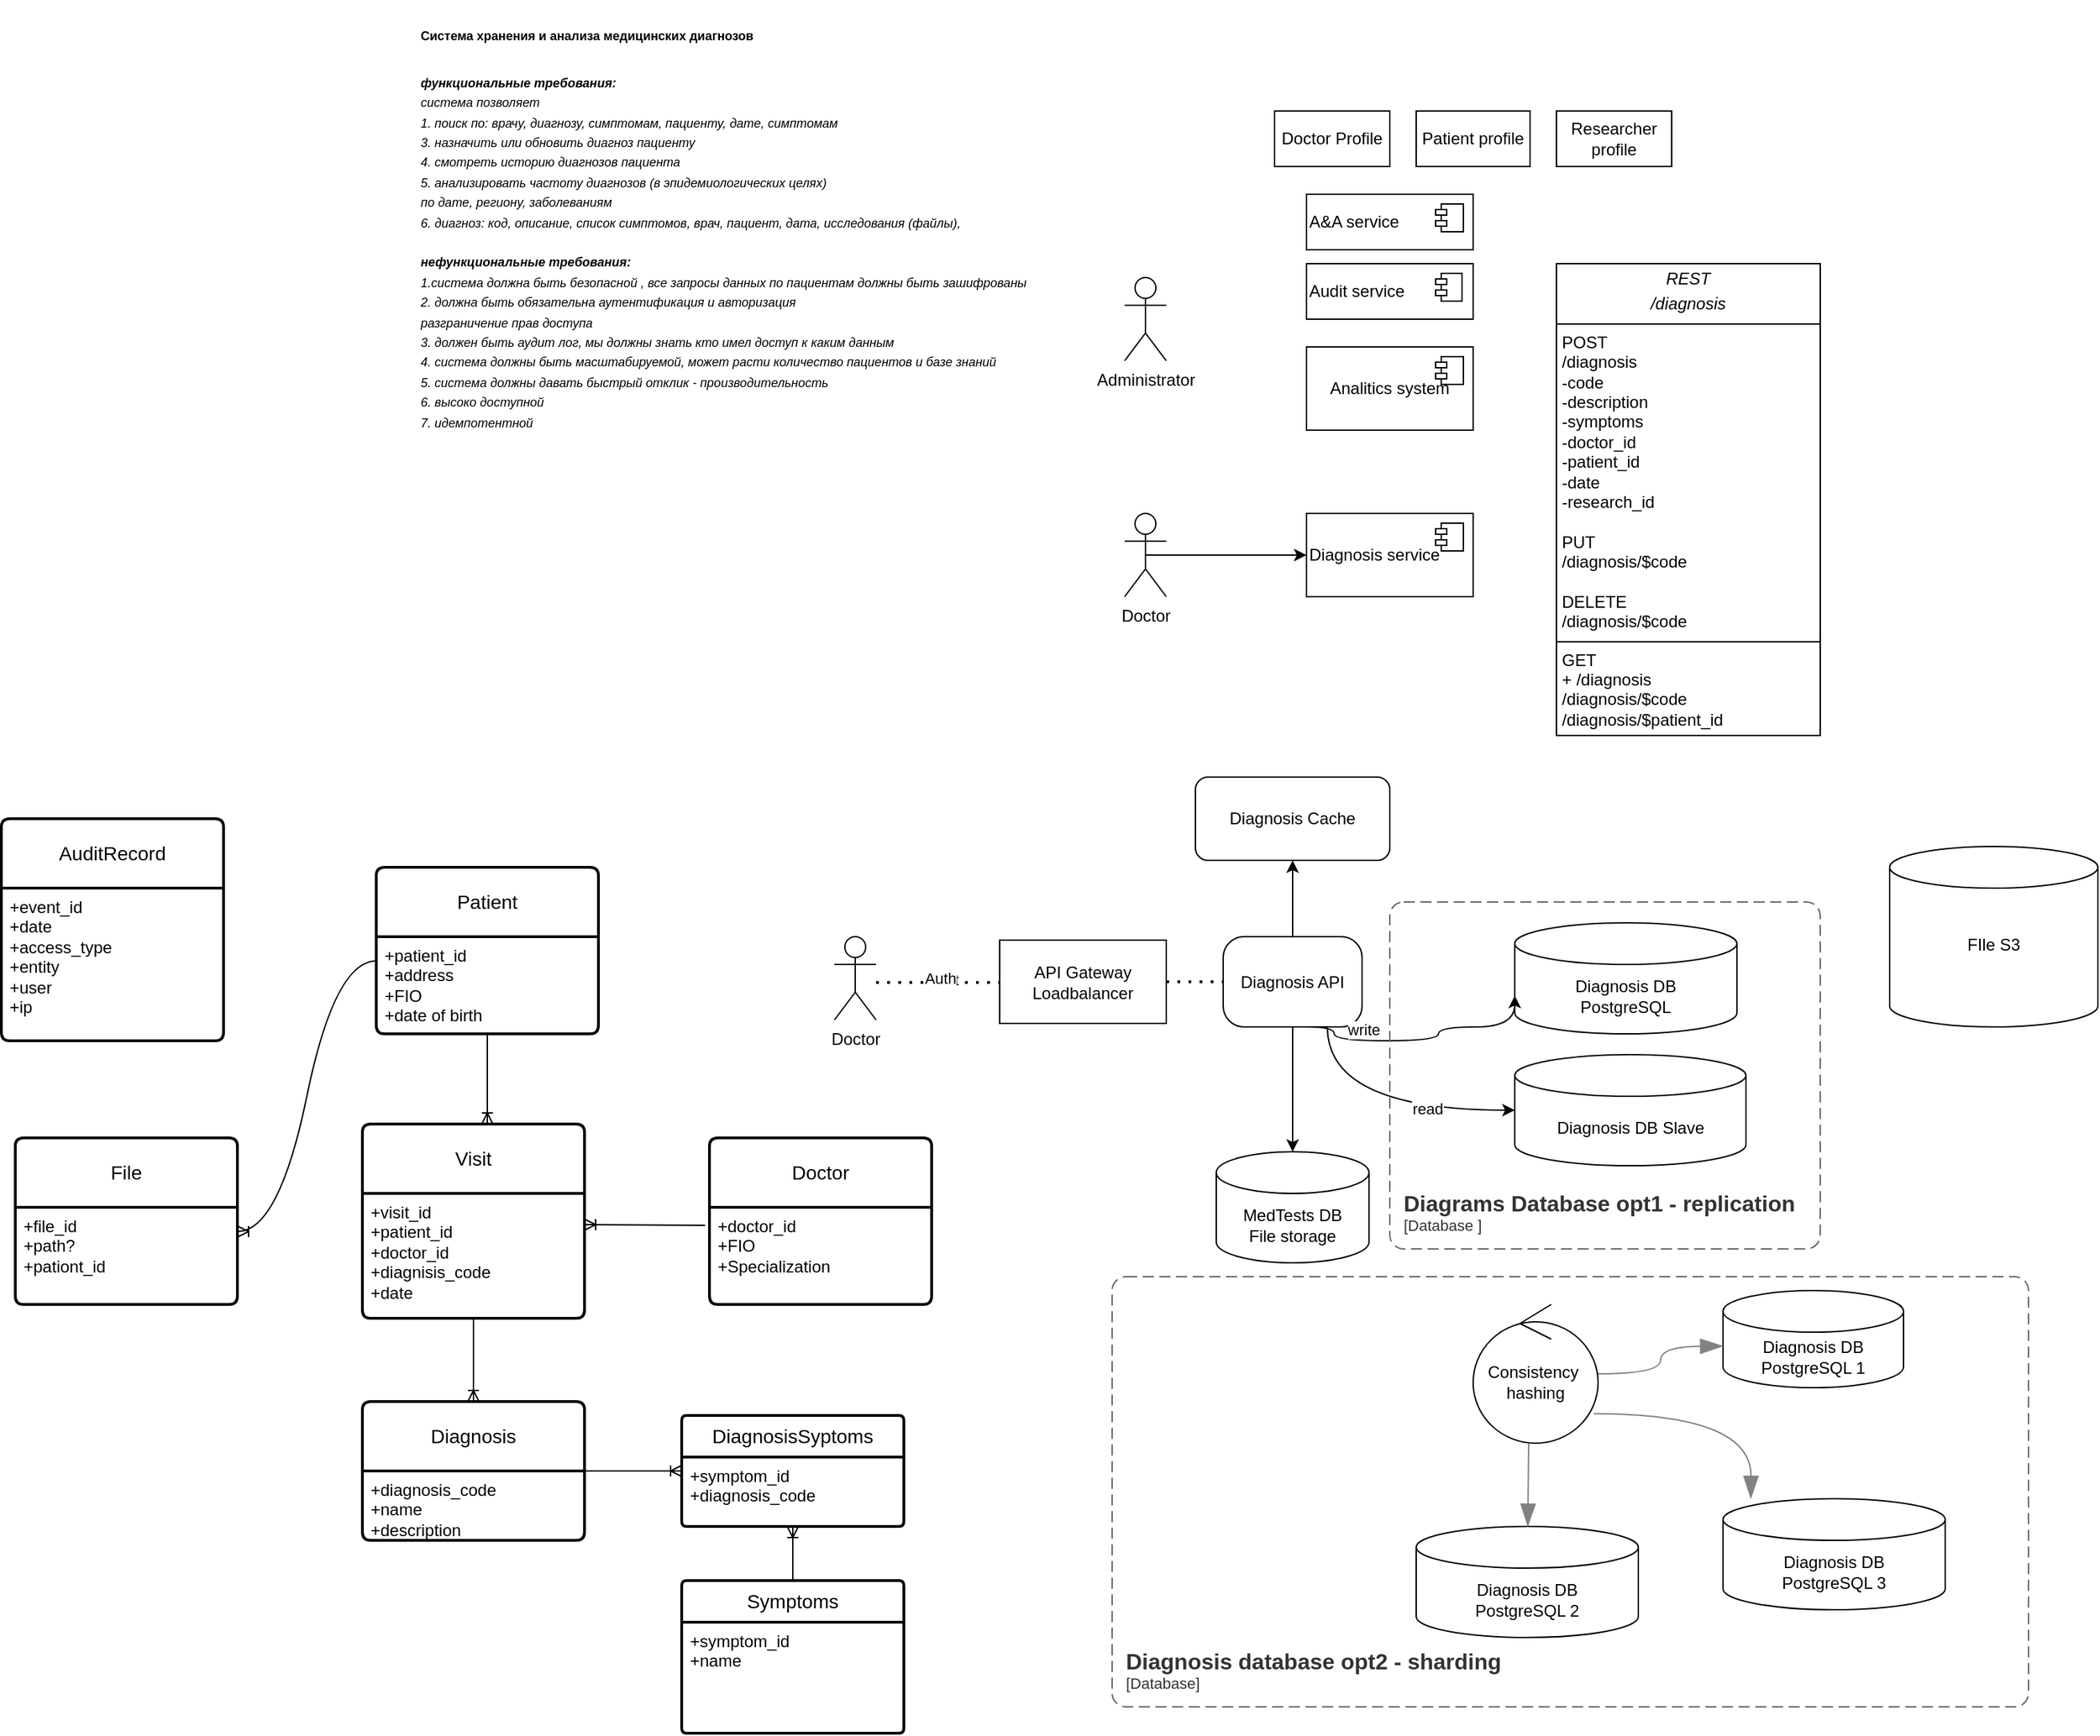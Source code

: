 <mxfile version="27.0.6">
  <diagram name="Страница — 1" id="KAR004LaqVspFvvK4Tb5">
    <mxGraphModel dx="3147" dy="2459" grid="1" gridSize="10" guides="1" tooltips="1" connect="1" arrows="1" fold="1" page="1" pageScale="1" pageWidth="827" pageHeight="1169" math="0" shadow="0">
      <root>
        <mxCell id="0" />
        <mxCell id="1" parent="0" />
        <mxCell id="GHYVMH2Ct-bDU34uyofi-1" value="&lt;h1 style=&quot;margin-top: 0px;&quot;&gt;&lt;span style=&quot;background-color: transparent; color: light-dark(rgb(0, 0, 0), rgb(255, 255, 255));&quot;&gt;&lt;font style=&quot;font-size: 9px;&quot;&gt;Система хранения и анализа медицинских диагнозов&amp;nbsp;&lt;/font&gt;&lt;/span&gt;&lt;/h1&gt;&lt;div&gt;&lt;i&gt;&lt;font style=&quot;font-size: 9px;&quot;&gt;&lt;b&gt;функциональные требования:&lt;/b&gt;&lt;br&gt;система позволяет&lt;/font&gt;&lt;/i&gt;&lt;/div&gt;&lt;div&gt;&lt;font style=&quot;font-size: 9px;&quot;&gt;&lt;i style=&quot;background-color: transparent; color: light-dark(rgb(0, 0, 0), rgb(255, 255, 255));&quot;&gt;1. поиск по: врачу, диагнозу, &lt;/i&gt;&lt;i style=&quot;background-color: transparent; color: light-dark(rgb(0, 0, 0), rgb(255, 255, 255));&quot;&gt;симптомам, пациенту, дате, симптомам&lt;/i&gt;&lt;/font&gt;&lt;/div&gt;&lt;div&gt;&lt;i&gt;&lt;font style=&quot;font-size: 9px;&quot;&gt;3. назначить или обновить диагноз пациенту&lt;/font&gt;&lt;/i&gt;&lt;/div&gt;&lt;div&gt;&lt;i&gt;&lt;font style=&quot;font-size: 9px;&quot;&gt;4. смотреть историю диагнозов пациента&lt;/font&gt;&lt;/i&gt;&lt;/div&gt;&lt;div&gt;&lt;i&gt;&lt;font style=&quot;font-size: 9px;&quot;&gt;5. анализировать частоту диагнозов (в эпидемиологических целях)&lt;/font&gt;&lt;/i&gt;&lt;/div&gt;&lt;div&gt;&lt;i&gt;&lt;font style=&quot;font-size: 9px;&quot;&gt;по дате, региону, заболеваниям&lt;/font&gt;&lt;/i&gt;&lt;/div&gt;&lt;div&gt;&lt;i&gt;&lt;font style=&quot;font-size: 9px;&quot;&gt;6. диагноз: код, описание, список симптомов, врач, пациент, дата, исследования (файлы),&amp;nbsp;&lt;/font&gt;&lt;/i&gt;&lt;/div&gt;&lt;div&gt;&lt;b&gt;&lt;font style=&quot;font-size: 9px;&quot;&gt;&lt;br&gt;&lt;/font&gt;&lt;/b&gt;&lt;/div&gt;&lt;div&gt;&lt;b&gt;&lt;i&gt;&lt;font style=&quot;font-size: 9px;&quot;&gt;нефункциональные требования:&lt;/font&gt;&lt;/i&gt;&lt;/b&gt;&lt;/div&gt;&lt;div&gt;&lt;i style=&quot;&quot;&gt;&lt;font style=&quot;font-size: 9px;&quot;&gt;1.система должна быть безопасной , все запросы данных по пациентам должны быть зашифрованы&lt;/font&gt;&lt;/i&gt;&lt;/div&gt;&lt;div&gt;&lt;i style=&quot;&quot;&gt;&lt;font style=&quot;font-size: 9px;&quot;&gt;2. должна быть обязательна аутентификация и авторизация&amp;nbsp;&lt;/font&gt;&lt;/i&gt;&lt;/div&gt;&lt;div&gt;&lt;i style=&quot;&quot;&gt;&lt;font style=&quot;font-size: 9px;&quot;&gt;разграничение прав доступа&lt;/font&gt;&lt;/i&gt;&lt;/div&gt;&lt;div&gt;&lt;i style=&quot;&quot;&gt;&lt;font style=&quot;font-size: 9px;&quot;&gt;3. должен быть аудит лог, мы должны знать кто имел доступ к каким данным&lt;/font&gt;&lt;/i&gt;&lt;/div&gt;&lt;div&gt;&lt;i style=&quot;&quot;&gt;&lt;font style=&quot;font-size: 9px;&quot;&gt;4. система должны быть масштабируемой, может расти количество пациентов и базе знаний&lt;br&gt;5. система должны давать быстрый отклик - производительность&lt;/font&gt;&lt;/i&gt;&lt;/div&gt;&lt;div&gt;&lt;i style=&quot;&quot;&gt;&lt;font style=&quot;font-size: 9px;&quot;&gt;6. высоко доступной&amp;nbsp;&lt;/font&gt;&lt;/i&gt;&lt;/div&gt;&lt;div&gt;&lt;i style=&quot;&quot;&gt;&lt;font style=&quot;font-size: 9px;&quot;&gt;7. идемпотентной&lt;/font&gt;&lt;/i&gt;&lt;/div&gt;" style="text;html=1;whiteSpace=wrap;overflow=hidden;rounded=0;" parent="1" vertex="1">
          <mxGeometry x="-140" y="-80" width="440" height="330" as="geometry" />
        </mxCell>
        <mxCell id="4r4rep3VLFMQj8Rh3yJS-28" style="edgeStyle=orthogonalEdgeStyle;rounded=0;orthogonalLoop=1;jettySize=auto;html=1;exitX=0.5;exitY=0.5;exitDx=0;exitDy=0;exitPerimeter=0;entryX=0;entryY=0.5;entryDx=0;entryDy=0;" edge="1" parent="1" source="4r4rep3VLFMQj8Rh3yJS-1" target="4r4rep3VLFMQj8Rh3yJS-13">
          <mxGeometry relative="1" as="geometry" />
        </mxCell>
        <mxCell id="4r4rep3VLFMQj8Rh3yJS-1" value="Doctor" style="shape=umlActor;verticalLabelPosition=bottom;verticalAlign=top;html=1;outlineConnect=0;" vertex="1" parent="1">
          <mxGeometry x="369" y="290" width="30" height="60" as="geometry" />
        </mxCell>
        <mxCell id="4r4rep3VLFMQj8Rh3yJS-6" value="Administrator" style="shape=umlActor;verticalLabelPosition=bottom;verticalAlign=top;html=1;outlineConnect=0;" vertex="1" parent="1">
          <mxGeometry x="369" y="120" width="30" height="60" as="geometry" />
        </mxCell>
        <mxCell id="4r4rep3VLFMQj8Rh3yJS-7" value="A&amp;amp;A service" style="html=1;dropTarget=0;whiteSpace=wrap;align=left;" vertex="1" parent="1">
          <mxGeometry x="500" y="60" width="120" height="40" as="geometry" />
        </mxCell>
        <mxCell id="4r4rep3VLFMQj8Rh3yJS-8" value="" style="shape=module;jettyWidth=8;jettyHeight=4;" vertex="1" parent="4r4rep3VLFMQj8Rh3yJS-7">
          <mxGeometry x="1" width="20" height="20" relative="1" as="geometry">
            <mxPoint x="-27" y="7" as="offset" />
          </mxGeometry>
        </mxCell>
        <mxCell id="4r4rep3VLFMQj8Rh3yJS-11" value="Audit service" style="html=1;dropTarget=0;whiteSpace=wrap;align=left;" vertex="1" parent="1">
          <mxGeometry x="500" y="110" width="120" height="40" as="geometry" />
        </mxCell>
        <mxCell id="4r4rep3VLFMQj8Rh3yJS-12" value="" style="shape=module;jettyWidth=8;jettyHeight=4;" vertex="1" parent="4r4rep3VLFMQj8Rh3yJS-11">
          <mxGeometry x="1" width="19" height="20" relative="1" as="geometry">
            <mxPoint x="-27" y="7" as="offset" />
          </mxGeometry>
        </mxCell>
        <mxCell id="4r4rep3VLFMQj8Rh3yJS-13" value="Diagnosis service" style="html=1;dropTarget=0;whiteSpace=wrap;align=left;" vertex="1" parent="1">
          <mxGeometry x="500" y="290" width="120" height="60" as="geometry" />
        </mxCell>
        <mxCell id="4r4rep3VLFMQj8Rh3yJS-14" value="" style="shape=module;jettyWidth=8;jettyHeight=4;" vertex="1" parent="4r4rep3VLFMQj8Rh3yJS-13">
          <mxGeometry x="1" width="20" height="20" relative="1" as="geometry">
            <mxPoint x="-27" y="7" as="offset" />
          </mxGeometry>
        </mxCell>
        <mxCell id="4r4rep3VLFMQj8Rh3yJS-15" value="&lt;div&gt;Analitics system&lt;/div&gt;" style="html=1;dropTarget=0;whiteSpace=wrap;" vertex="1" parent="1">
          <mxGeometry x="500" y="170" width="120" height="60" as="geometry" />
        </mxCell>
        <mxCell id="4r4rep3VLFMQj8Rh3yJS-16" value="" style="shape=module;jettyWidth=8;jettyHeight=4;" vertex="1" parent="4r4rep3VLFMQj8Rh3yJS-15">
          <mxGeometry x="1" width="20" height="20" relative="1" as="geometry">
            <mxPoint x="-27" y="7" as="offset" />
          </mxGeometry>
        </mxCell>
        <mxCell id="4r4rep3VLFMQj8Rh3yJS-17" value="Doctor Profile" style="html=1;whiteSpace=wrap;" vertex="1" parent="1">
          <mxGeometry x="477" width="83" height="40" as="geometry" />
        </mxCell>
        <mxCell id="4r4rep3VLFMQj8Rh3yJS-18" value="Patient profile" style="html=1;whiteSpace=wrap;" vertex="1" parent="1">
          <mxGeometry x="579" width="82" height="40" as="geometry" />
        </mxCell>
        <mxCell id="4r4rep3VLFMQj8Rh3yJS-19" value="Researcher profile" style="rounded=0;whiteSpace=wrap;html=1;" vertex="1" parent="1">
          <mxGeometry x="680" width="83" height="40" as="geometry" />
        </mxCell>
        <mxCell id="4r4rep3VLFMQj8Rh3yJS-26" value="&lt;p style=&quot;margin:0px;margin-top:4px;text-align:center;&quot;&gt;&lt;i&gt;REST&lt;/i&gt;&lt;/p&gt;&lt;p style=&quot;margin:0px;margin-top:4px;text-align:center;&quot;&gt;&lt;i&gt;/diagnosis&lt;/i&gt;&lt;/p&gt;&lt;hr size=&quot;1&quot; style=&quot;border-style:solid;&quot;&gt;&lt;p style=&quot;margin:0px;margin-left:4px;&quot;&gt;POST&lt;br&gt;/diagnosis&lt;/p&gt;&lt;p style=&quot;margin:0px;margin-left:4px;&quot;&gt;-code&lt;/p&gt;&lt;p style=&quot;margin:0px;margin-left:4px;&quot;&gt;-description&lt;/p&gt;&lt;p style=&quot;margin:0px;margin-left:4px;&quot;&gt;-symptoms&lt;/p&gt;&lt;p style=&quot;margin:0px;margin-left:4px;&quot;&gt;-doctor_id&lt;/p&gt;&lt;p style=&quot;margin:0px;margin-left:4px;&quot;&gt;-patient_id&lt;/p&gt;&lt;p style=&quot;margin:0px;margin-left:4px;&quot;&gt;-date&lt;/p&gt;&lt;p style=&quot;margin:0px;margin-left:4px;&quot;&gt;-research_id&lt;/p&gt;&lt;p style=&quot;margin:0px;margin-left:4px;&quot;&gt;&lt;br&gt;&lt;/p&gt;&lt;p style=&quot;margin:0px;margin-left:4px;&quot;&gt;PUT&lt;/p&gt;&lt;p style=&quot;margin:0px;margin-left:4px;&quot;&gt;/diagnosis/$code&lt;/p&gt;&lt;p style=&quot;margin:0px;margin-left:4px;&quot;&gt;&lt;br&gt;&lt;/p&gt;&lt;p style=&quot;margin:0px;margin-left:4px;&quot;&gt;DELETE&lt;/p&gt;&lt;p style=&quot;margin:0px;margin-left:4px;&quot;&gt;/diagnosis/$code&lt;/p&gt;&lt;hr size=&quot;1&quot; style=&quot;border-style:solid;&quot;&gt;&lt;p style=&quot;margin:0px;margin-left:4px;&quot;&gt;GET&lt;/p&gt;&lt;p style=&quot;margin:0px;margin-left:4px;&quot;&gt;+ /diagnosis&lt;/p&gt;&lt;p style=&quot;margin:0px;margin-left:4px;&quot;&gt;/diagnosis/$code&lt;/p&gt;&lt;p style=&quot;margin:0px;margin-left:4px;&quot;&gt;/diagnosis/$patient_id&lt;/p&gt;" style="verticalAlign=top;align=left;overflow=fill;html=1;whiteSpace=wrap;" vertex="1" parent="1">
          <mxGeometry x="680" y="110" width="190" height="340" as="geometry" />
        </mxCell>
        <mxCell id="4r4rep3VLFMQj8Rh3yJS-42" style="rounded=0;orthogonalLoop=1;jettySize=auto;html=1;exitX=0.5;exitY=0.5;exitDx=0;exitDy=0;exitPerimeter=0;strokeColor=none;" edge="1" parent="1" source="4r4rep3VLFMQj8Rh3yJS-38">
          <mxGeometry relative="1" as="geometry">
            <mxPoint x="120" y="628.646" as="targetPoint" />
          </mxGeometry>
        </mxCell>
        <mxCell id="4r4rep3VLFMQj8Rh3yJS-38" value="Doctor" style="shape=umlActor;verticalLabelPosition=bottom;verticalAlign=top;html=1;outlineConnect=0;" vertex="1" parent="1">
          <mxGeometry x="160" y="595" width="30" height="60" as="geometry" />
        </mxCell>
        <mxCell id="4r4rep3VLFMQj8Rh3yJS-45" value="" style="endArrow=none;dashed=1;html=1;dashPattern=1 3;strokeWidth=2;rounded=0;" edge="1" parent="1">
          <mxGeometry width="50" height="50" relative="1" as="geometry">
            <mxPoint x="280" y="628" as="sourcePoint" />
            <mxPoint x="190" y="628" as="targetPoint" />
          </mxGeometry>
        </mxCell>
        <mxCell id="4r4rep3VLFMQj8Rh3yJS-72" value="Text" style="edgeLabel;html=1;align=center;verticalAlign=middle;resizable=0;points=[];" vertex="1" connectable="0" parent="4r4rep3VLFMQj8Rh3yJS-45">
          <mxGeometry x="-0.083" y="-2" relative="1" as="geometry">
            <mxPoint as="offset" />
          </mxGeometry>
        </mxCell>
        <mxCell id="4r4rep3VLFMQj8Rh3yJS-74" value="Auth" style="edgeLabel;html=1;align=center;verticalAlign=middle;resizable=0;points=[];" vertex="1" connectable="0" parent="4r4rep3VLFMQj8Rh3yJS-45">
          <mxGeometry x="-0.012" y="-3" relative="1" as="geometry">
            <mxPoint as="offset" />
          </mxGeometry>
        </mxCell>
        <mxCell id="4r4rep3VLFMQj8Rh3yJS-46" value="API Gateway&lt;div&gt;Loadbalancer&lt;/div&gt;" style="rounded=0;whiteSpace=wrap;html=1;" vertex="1" parent="1">
          <mxGeometry x="279" y="597.5" width="120" height="60" as="geometry" />
        </mxCell>
        <mxCell id="4r4rep3VLFMQj8Rh3yJS-56" style="edgeStyle=none;rounded=0;orthogonalLoop=1;jettySize=auto;html=1;exitX=0.5;exitY=0;exitDx=0;exitDy=0;entryX=0.5;entryY=1;entryDx=0;entryDy=0;" edge="1" parent="1" source="4r4rep3VLFMQj8Rh3yJS-49" target="4r4rep3VLFMQj8Rh3yJS-51">
          <mxGeometry relative="1" as="geometry" />
        </mxCell>
        <mxCell id="4r4rep3VLFMQj8Rh3yJS-70" style="rounded=0;orthogonalLoop=1;jettySize=auto;html=1;exitX=0.5;exitY=1;exitDx=0;exitDy=0;" edge="1" parent="1" source="4r4rep3VLFMQj8Rh3yJS-49" target="4r4rep3VLFMQj8Rh3yJS-69">
          <mxGeometry relative="1" as="geometry" />
        </mxCell>
        <mxCell id="4r4rep3VLFMQj8Rh3yJS-49" value="Diagnosis API" style="rounded=1;whiteSpace=wrap;html=1;arcSize=23;" vertex="1" parent="1">
          <mxGeometry x="440" y="595" width="100" height="65" as="geometry" />
        </mxCell>
        <mxCell id="4r4rep3VLFMQj8Rh3yJS-51" value="Diagnosis Cache" style="rounded=1;whiteSpace=wrap;html=1;" vertex="1" parent="1">
          <mxGeometry x="420" y="480" width="140" height="60" as="geometry" />
        </mxCell>
        <mxCell id="4r4rep3VLFMQj8Rh3yJS-52" value="" style="endArrow=none;dashed=1;html=1;dashPattern=1 3;strokeWidth=2;rounded=0;entryX=0;entryY=0.5;entryDx=0;entryDy=0;exitX=1;exitY=0.5;exitDx=0;exitDy=0;" edge="1" parent="1" source="4r4rep3VLFMQj8Rh3yJS-46" target="4r4rep3VLFMQj8Rh3yJS-49">
          <mxGeometry width="50" height="50" relative="1" as="geometry">
            <mxPoint x="470" y="370" as="sourcePoint" />
            <mxPoint x="520" y="320" as="targetPoint" />
          </mxGeometry>
        </mxCell>
        <mxCell id="4r4rep3VLFMQj8Rh3yJS-59" value="Diagnosis DB&lt;div&gt;PostgreSQL&lt;/div&gt;" style="shape=cylinder3;whiteSpace=wrap;html=1;boundedLbl=1;backgroundOutline=1;size=15;" vertex="1" parent="1">
          <mxGeometry x="650" y="585" width="160" height="80" as="geometry" />
        </mxCell>
        <mxCell id="4r4rep3VLFMQj8Rh3yJS-60" style="edgeStyle=orthogonalEdgeStyle;curved=1;rounded=0;orthogonalLoop=1;jettySize=auto;html=1;entryX=0;entryY=0;entryDx=0;entryDy=52.5;entryPerimeter=0;" edge="1" parent="1" target="4r4rep3VLFMQj8Rh3yJS-59">
          <mxGeometry relative="1" as="geometry">
            <mxPoint x="500" y="660" as="sourcePoint" />
            <Array as="points">
              <mxPoint x="520" y="670" />
              <mxPoint x="595" y="670" />
              <mxPoint x="595" y="660" />
              <mxPoint x="650" y="660" />
            </Array>
          </mxGeometry>
        </mxCell>
        <mxCell id="4r4rep3VLFMQj8Rh3yJS-63" value="write" style="edgeLabel;html=1;align=center;verticalAlign=middle;resizable=0;points=[];" vertex="1" connectable="0" parent="4r4rep3VLFMQj8Rh3yJS-60">
          <mxGeometry x="-0.474" y="8" relative="1" as="geometry">
            <mxPoint as="offset" />
          </mxGeometry>
        </mxCell>
        <mxCell id="4r4rep3VLFMQj8Rh3yJS-62" value="Diagnosis DB Slave" style="shape=cylinder3;whiteSpace=wrap;html=1;boundedLbl=1;backgroundOutline=1;size=15;" vertex="1" parent="1">
          <mxGeometry x="650" y="680" width="166.5" height="80" as="geometry" />
        </mxCell>
        <mxCell id="4r4rep3VLFMQj8Rh3yJS-64" style="edgeStyle=orthogonalEdgeStyle;curved=1;rounded=0;orthogonalLoop=1;jettySize=auto;html=1;exitX=0.75;exitY=1;exitDx=0;exitDy=0;entryX=0;entryY=0.5;entryDx=0;entryDy=0;entryPerimeter=0;" edge="1" parent="1" source="4r4rep3VLFMQj8Rh3yJS-49" target="4r4rep3VLFMQj8Rh3yJS-62">
          <mxGeometry relative="1" as="geometry" />
        </mxCell>
        <mxCell id="4r4rep3VLFMQj8Rh3yJS-65" value="read" style="edgeLabel;html=1;align=center;verticalAlign=middle;resizable=0;points=[];" vertex="1" connectable="0" parent="4r4rep3VLFMQj8Rh3yJS-64">
          <mxGeometry x="0.351" y="1" relative="1" as="geometry">
            <mxPoint as="offset" />
          </mxGeometry>
        </mxCell>
        <mxCell id="4r4rep3VLFMQj8Rh3yJS-69" value="MedTests DB&lt;div&gt;File storage&lt;/div&gt;" style="shape=cylinder3;whiteSpace=wrap;html=1;boundedLbl=1;backgroundOutline=1;size=15;" vertex="1" parent="1">
          <mxGeometry x="435" y="750" width="110" height="80" as="geometry" />
        </mxCell>
        <object placeholders="1" c4Name="Diagrams Database opt1 - replication" c4Type="SystemScopeBoundary" c4Application="Database " label="&lt;font style=&quot;font-size: 16px&quot;&gt;&lt;b&gt;&lt;div style=&quot;text-align: left&quot;&gt;%c4Name%&lt;/div&gt;&lt;/b&gt;&lt;/font&gt;&lt;div style=&quot;text-align: left&quot;&gt;[%c4Application%]&lt;/div&gt;" id="4r4rep3VLFMQj8Rh3yJS-75">
          <mxCell style="rounded=1;fontSize=11;whiteSpace=wrap;html=1;dashed=1;arcSize=20;fillColor=none;strokeColor=#666666;fontColor=#333333;labelBackgroundColor=none;align=left;verticalAlign=bottom;labelBorderColor=none;spacingTop=0;spacing=10;dashPattern=8 4;metaEdit=1;rotatable=0;perimeter=rectanglePerimeter;noLabel=0;labelPadding=0;allowArrows=0;connectable=0;expand=0;recursiveResize=0;editable=1;pointerEvents=0;absoluteArcSize=1;points=[[0.25,0,0],[0.5,0,0],[0.75,0,0],[1,0.25,0],[1,0.5,0],[1,0.75,0],[0.75,1,0],[0.5,1,0],[0.25,1,0],[0,0.75,0],[0,0.5,0],[0,0.25,0]];" vertex="1" parent="1">
            <mxGeometry x="560" y="570" width="310" height="250" as="geometry" />
          </mxCell>
        </object>
        <mxCell id="4r4rep3VLFMQj8Rh3yJS-77" value="Consistency&amp;nbsp;&lt;div&gt;hashing&lt;/div&gt;" style="ellipse;shape=umlControl;whiteSpace=wrap;html=1;" vertex="1" parent="1">
          <mxGeometry x="620" y="860" width="90" height="100" as="geometry" />
        </mxCell>
        <mxCell id="4r4rep3VLFMQj8Rh3yJS-78" value="Diagnosis DB&lt;div&gt;PostgreSQL 1&lt;/div&gt;" style="shape=cylinder3;whiteSpace=wrap;html=1;boundedLbl=1;backgroundOutline=1;size=15;" vertex="1" parent="1">
          <mxGeometry x="800" y="850" width="130" height="70" as="geometry" />
        </mxCell>
        <mxCell id="4r4rep3VLFMQj8Rh3yJS-79" value="Diagnosis DB&lt;div&gt;PostgreSQL 3&lt;/div&gt;" style="shape=cylinder3;whiteSpace=wrap;html=1;boundedLbl=1;backgroundOutline=1;size=15;" vertex="1" parent="1">
          <mxGeometry x="800" y="1000" width="160" height="80" as="geometry" />
        </mxCell>
        <mxCell id="4r4rep3VLFMQj8Rh3yJS-80" value="Diagnosis DB&lt;div&gt;PostgreSQL 2&lt;/div&gt;" style="shape=cylinder3;whiteSpace=wrap;html=1;boundedLbl=1;backgroundOutline=1;size=15;" vertex="1" parent="1">
          <mxGeometry x="579" y="1020" width="160" height="80" as="geometry" />
        </mxCell>
        <object placeholders="1" c4Name="Diagnosis database opt2 - sharding" c4Type="SystemScopeBoundary" c4Application="Database" label="&lt;font style=&quot;font-size: 16px&quot;&gt;&lt;b&gt;&lt;div style=&quot;text-align: left&quot;&gt;%c4Name%&lt;/div&gt;&lt;/b&gt;&lt;/font&gt;&lt;div style=&quot;text-align: left&quot;&gt;[%c4Application%]&lt;/div&gt;" id="4r4rep3VLFMQj8Rh3yJS-81">
          <mxCell style="rounded=1;fontSize=11;whiteSpace=wrap;html=1;dashed=1;arcSize=20;fillColor=none;strokeColor=#666666;fontColor=#333333;labelBackgroundColor=none;align=left;verticalAlign=bottom;labelBorderColor=none;spacingTop=0;spacing=10;dashPattern=8 4;metaEdit=1;rotatable=0;perimeter=rectanglePerimeter;noLabel=0;labelPadding=0;allowArrows=0;connectable=0;expand=0;recursiveResize=0;editable=1;pointerEvents=0;absoluteArcSize=1;points=[[0.25,0,0],[0.5,0,0],[0.75,0,0],[1,0.25,0],[1,0.5,0],[1,0.75,0],[0.75,1,0],[0.5,1,0],[0.25,1,0],[0,0.75,0],[0,0.5,0],[0,0.25,0]];" vertex="1" parent="1">
            <mxGeometry x="360" y="840" width="660" height="310" as="geometry" />
          </mxCell>
        </object>
        <object placeholders="1" c4Type="Relationship" id="4r4rep3VLFMQj8Rh3yJS-86">
          <mxCell style="endArrow=blockThin;html=1;fontSize=10;fontColor=#404040;strokeWidth=1;endFill=1;strokeColor=#828282;elbow=vertical;metaEdit=1;endSize=14;startSize=14;jumpStyle=arc;jumpSize=16;rounded=0;edgeStyle=orthogonalEdgeStyle;curved=1;exitX=1;exitY=0.5;exitDx=0;exitDy=0;exitPerimeter=0;" edge="1" parent="1" source="4r4rep3VLFMQj8Rh3yJS-77">
            <mxGeometry width="240" relative="1" as="geometry">
              <mxPoint x="560" y="890" as="sourcePoint" />
              <mxPoint x="800" y="890" as="targetPoint" />
            </mxGeometry>
          </mxCell>
        </object>
        <object placeholders="1" c4Type="Relationship" id="4r4rep3VLFMQj8Rh3yJS-89">
          <mxCell style="endArrow=blockThin;html=1;fontSize=10;fontColor=#404040;strokeWidth=1;endFill=1;strokeColor=#828282;elbow=vertical;metaEdit=1;endSize=14;startSize=14;jumpStyle=arc;jumpSize=16;rounded=0;edgeStyle=orthogonalEdgeStyle;curved=1;exitX=0.965;exitY=0.787;exitDx=0;exitDy=0;exitPerimeter=0;" edge="1" parent="1" source="4r4rep3VLFMQj8Rh3yJS-77">
            <mxGeometry width="240" relative="1" as="geometry">
              <mxPoint x="570" y="1020" as="sourcePoint" />
              <mxPoint x="820" y="1000" as="targetPoint" />
            </mxGeometry>
          </mxCell>
        </object>
        <object placeholders="1" c4Type="Relationship" id="4r4rep3VLFMQj8Rh3yJS-91">
          <mxCell style="endArrow=blockThin;html=1;fontSize=10;fontColor=#404040;strokeWidth=1;endFill=1;strokeColor=#828282;elbow=vertical;metaEdit=1;endSize=14;startSize=14;jumpStyle=arc;jumpSize=16;rounded=0;" edge="1" parent="1" target="4r4rep3VLFMQj8Rh3yJS-80">
            <mxGeometry width="240" relative="1" as="geometry">
              <mxPoint x="660" y="960" as="sourcePoint" />
              <mxPoint x="620" y="820" as="targetPoint" />
            </mxGeometry>
          </mxCell>
        </object>
        <mxCell id="4r4rep3VLFMQj8Rh3yJS-121" value="Patient" style="swimlane;childLayout=stackLayout;horizontal=1;startSize=50;horizontalStack=0;rounded=1;fontSize=14;fontStyle=0;strokeWidth=2;resizeParent=0;resizeLast=1;shadow=0;dashed=0;align=center;arcSize=4;whiteSpace=wrap;html=1;" vertex="1" parent="1">
          <mxGeometry x="-170" y="545" width="160" height="120" as="geometry" />
        </mxCell>
        <mxCell id="4r4rep3VLFMQj8Rh3yJS-122" value="+patient_id&lt;div&gt;+address&lt;br&gt;+FIO&lt;/div&gt;&lt;div&gt;+date of birth&lt;/div&gt;&lt;div&gt;&lt;br&gt;&lt;/div&gt;" style="align=left;strokeColor=none;fillColor=none;spacingLeft=4;spacingRight=4;fontSize=12;verticalAlign=top;resizable=0;rotatable=0;part=1;html=1;whiteSpace=wrap;" vertex="1" parent="4r4rep3VLFMQj8Rh3yJS-121">
          <mxGeometry y="50" width="160" height="70" as="geometry" />
        </mxCell>
        <mxCell id="4r4rep3VLFMQj8Rh3yJS-123" value="Visit" style="swimlane;childLayout=stackLayout;horizontal=1;startSize=50;horizontalStack=0;rounded=1;fontSize=14;fontStyle=0;strokeWidth=2;resizeParent=0;resizeLast=1;shadow=0;dashed=0;align=center;arcSize=4;whiteSpace=wrap;html=1;" vertex="1" parent="1">
          <mxGeometry x="-180" y="730" width="160" height="140" as="geometry" />
        </mxCell>
        <mxCell id="4r4rep3VLFMQj8Rh3yJS-130" value="" style="edgeStyle=orthogonalEdgeStyle;fontSize=12;html=1;endArrow=ERoneToMany;rounded=0;exitX=0.5;exitY=1;exitDx=0;exitDy=0;" edge="1" parent="4r4rep3VLFMQj8Rh3yJS-123" source="4r4rep3VLFMQj8Rh3yJS-122">
          <mxGeometry width="100" height="100" relative="1" as="geometry">
            <mxPoint x="-10" y="100" as="sourcePoint" />
            <mxPoint x="90" as="targetPoint" />
          </mxGeometry>
        </mxCell>
        <mxCell id="4r4rep3VLFMQj8Rh3yJS-124" value="+visit_id&lt;br&gt;+patient_id&lt;br&gt;+doctor_id&lt;div&gt;+diagnisis_code&lt;/div&gt;&lt;div&gt;+date&lt;/div&gt;" style="align=left;strokeColor=none;fillColor=none;spacingLeft=4;spacingRight=4;fontSize=12;verticalAlign=top;resizable=0;rotatable=0;part=1;html=1;whiteSpace=wrap;" vertex="1" parent="4r4rep3VLFMQj8Rh3yJS-123">
          <mxGeometry y="50" width="160" height="90" as="geometry" />
        </mxCell>
        <mxCell id="4r4rep3VLFMQj8Rh3yJS-125" value="Doctor" style="swimlane;childLayout=stackLayout;horizontal=1;startSize=50;horizontalStack=0;rounded=1;fontSize=14;fontStyle=0;strokeWidth=2;resizeParent=0;resizeLast=1;shadow=0;dashed=0;align=center;arcSize=4;whiteSpace=wrap;html=1;" vertex="1" parent="1">
          <mxGeometry x="70" y="740" width="160" height="120" as="geometry" />
        </mxCell>
        <mxCell id="4r4rep3VLFMQj8Rh3yJS-126" value="+doctor_id&lt;br&gt;+FIO&lt;br&gt;+Specialization&lt;div&gt;&lt;br&gt;&lt;/div&gt;" style="align=left;strokeColor=none;fillColor=none;spacingLeft=4;spacingRight=4;fontSize=12;verticalAlign=top;resizable=0;rotatable=0;part=1;html=1;whiteSpace=wrap;" vertex="1" parent="4r4rep3VLFMQj8Rh3yJS-125">
          <mxGeometry y="50" width="160" height="70" as="geometry" />
        </mxCell>
        <mxCell id="4r4rep3VLFMQj8Rh3yJS-127" value="" style="edgeStyle=entityRelationEdgeStyle;fontSize=12;html=1;endArrow=ERoneToMany;rounded=0;curved=1;entryX=1;entryY=0.25;entryDx=0;entryDy=0;" edge="1" parent="1" target="4r4rep3VLFMQj8Rh3yJS-124">
          <mxGeometry width="100" height="100" relative="1" as="geometry">
            <mxPoint x="60" y="803" as="sourcePoint" />
            <mxPoint x="360" y="570" as="targetPoint" />
          </mxGeometry>
        </mxCell>
        <mxCell id="4r4rep3VLFMQj8Rh3yJS-132" value="Diagnosis" style="swimlane;childLayout=stackLayout;horizontal=1;startSize=50;horizontalStack=0;rounded=1;fontSize=14;fontStyle=0;strokeWidth=2;resizeParent=0;resizeLast=1;shadow=0;dashed=0;align=center;arcSize=4;whiteSpace=wrap;html=1;" vertex="1" parent="1">
          <mxGeometry x="-180" y="930" width="160" height="100" as="geometry" />
        </mxCell>
        <mxCell id="4r4rep3VLFMQj8Rh3yJS-133" value="+diagnosis_code&lt;div&gt;+name&lt;br&gt;+description&lt;div&gt;&lt;br&gt;&lt;/div&gt;&lt;/div&gt;" style="align=left;strokeColor=none;fillColor=none;spacingLeft=4;spacingRight=4;fontSize=12;verticalAlign=top;resizable=0;rotatable=0;part=1;html=1;whiteSpace=wrap;" vertex="1" parent="4r4rep3VLFMQj8Rh3yJS-132">
          <mxGeometry y="50" width="160" height="50" as="geometry" />
        </mxCell>
        <mxCell id="4r4rep3VLFMQj8Rh3yJS-134" value="Symptoms" style="swimlane;childLayout=stackLayout;horizontal=1;startSize=30;horizontalStack=0;rounded=1;fontSize=14;fontStyle=0;strokeWidth=2;resizeParent=0;resizeLast=1;shadow=0;dashed=0;align=center;arcSize=4;whiteSpace=wrap;html=1;" vertex="1" parent="1">
          <mxGeometry x="50" y="1059" width="160" height="110" as="geometry" />
        </mxCell>
        <mxCell id="4r4rep3VLFMQj8Rh3yJS-135" value="+symptom_id&lt;br&gt;+name&lt;div&gt;&lt;br&gt;&lt;/div&gt;" style="align=left;strokeColor=none;fillColor=none;spacingLeft=4;spacingRight=4;fontSize=12;verticalAlign=top;resizable=0;rotatable=0;part=1;html=1;whiteSpace=wrap;" vertex="1" parent="4r4rep3VLFMQj8Rh3yJS-134">
          <mxGeometry y="30" width="160" height="80" as="geometry" />
        </mxCell>
        <mxCell id="4r4rep3VLFMQj8Rh3yJS-136" value="DiagnosisSyptoms" style="swimlane;childLayout=stackLayout;horizontal=1;startSize=30;horizontalStack=0;rounded=1;fontSize=14;fontStyle=0;strokeWidth=2;resizeParent=0;resizeLast=1;shadow=0;dashed=0;align=center;arcSize=4;whiteSpace=wrap;html=1;" vertex="1" parent="1">
          <mxGeometry x="50" y="940" width="160" height="80" as="geometry" />
        </mxCell>
        <mxCell id="4r4rep3VLFMQj8Rh3yJS-137" value="+symptom_id&lt;br&gt;+diagnosis_code&lt;div&gt;&lt;br&gt;&lt;/div&gt;" style="align=left;strokeColor=none;fillColor=none;spacingLeft=4;spacingRight=4;fontSize=12;verticalAlign=top;resizable=0;rotatable=0;part=1;html=1;whiteSpace=wrap;" vertex="1" parent="4r4rep3VLFMQj8Rh3yJS-136">
          <mxGeometry y="30" width="160" height="50" as="geometry" />
        </mxCell>
        <mxCell id="4r4rep3VLFMQj8Rh3yJS-138" value="" style="fontSize=12;html=1;endArrow=ERoneToMany;rounded=0;exitX=1;exitY=0;exitDx=0;exitDy=0;entryX=0;entryY=0.5;entryDx=0;entryDy=0;" edge="1" parent="1" source="4r4rep3VLFMQj8Rh3yJS-133" target="4r4rep3VLFMQj8Rh3yJS-136">
          <mxGeometry width="100" height="100" relative="1" as="geometry">
            <mxPoint x="-50" y="1050" as="sourcePoint" />
            <mxPoint x="50" y="950" as="targetPoint" />
          </mxGeometry>
        </mxCell>
        <mxCell id="4r4rep3VLFMQj8Rh3yJS-139" value="" style="fontSize=12;html=1;endArrow=ERoneToMany;rounded=0;entryX=0.5;entryY=1;entryDx=0;entryDy=0;exitX=0.5;exitY=0;exitDx=0;exitDy=0;" edge="1" parent="1" source="4r4rep3VLFMQj8Rh3yJS-134" target="4r4rep3VLFMQj8Rh3yJS-137">
          <mxGeometry width="100" height="100" relative="1" as="geometry">
            <mxPoint x="210" y="1040" as="sourcePoint" />
            <mxPoint x="310" y="940" as="targetPoint" />
          </mxGeometry>
        </mxCell>
        <mxCell id="4r4rep3VLFMQj8Rh3yJS-141" value="" style="fontSize=12;html=1;endArrow=ERoneToMany;rounded=0;entryX=0.5;entryY=0;entryDx=0;entryDy=0;exitX=0.5;exitY=1;exitDx=0;exitDy=0;" edge="1" parent="1" source="4r4rep3VLFMQj8Rh3yJS-124" target="4r4rep3VLFMQj8Rh3yJS-132">
          <mxGeometry width="100" height="100" relative="1" as="geometry">
            <mxPoint x="-120" y="880" as="sourcePoint" />
            <mxPoint x="360" y="960" as="targetPoint" />
          </mxGeometry>
        </mxCell>
        <mxCell id="4r4rep3VLFMQj8Rh3yJS-143" value="File" style="swimlane;childLayout=stackLayout;horizontal=1;startSize=50;horizontalStack=0;rounded=1;fontSize=14;fontStyle=0;strokeWidth=2;resizeParent=0;resizeLast=1;shadow=0;dashed=0;align=center;arcSize=4;whiteSpace=wrap;html=1;" vertex="1" parent="1">
          <mxGeometry x="-430" y="740" width="160" height="120" as="geometry" />
        </mxCell>
        <mxCell id="4r4rep3VLFMQj8Rh3yJS-144" value="+file_id&lt;br&gt;+path?&lt;div&gt;+pationt_id&lt;/div&gt;" style="align=left;strokeColor=none;fillColor=none;spacingLeft=4;spacingRight=4;fontSize=12;verticalAlign=top;resizable=0;rotatable=0;part=1;html=1;whiteSpace=wrap;" vertex="1" parent="4r4rep3VLFMQj8Rh3yJS-143">
          <mxGeometry y="50" width="160" height="70" as="geometry" />
        </mxCell>
        <mxCell id="4r4rep3VLFMQj8Rh3yJS-146" value="" style="edgeStyle=entityRelationEdgeStyle;fontSize=12;html=1;endArrow=ERoneToMany;rounded=0;curved=1;exitX=0;exitY=0.25;exitDx=0;exitDy=0;entryX=1;entryY=0.25;entryDx=0;entryDy=0;" edge="1" parent="1" source="4r4rep3VLFMQj8Rh3yJS-122" target="4r4rep3VLFMQj8Rh3yJS-144">
          <mxGeometry width="100" height="100" relative="1" as="geometry">
            <mxPoint x="-140" y="920" as="sourcePoint" />
            <mxPoint x="-40" y="820" as="targetPoint" />
          </mxGeometry>
        </mxCell>
        <mxCell id="4r4rep3VLFMQj8Rh3yJS-147" value="AuditRecord" style="swimlane;childLayout=stackLayout;horizontal=1;startSize=50;horizontalStack=0;rounded=1;fontSize=14;fontStyle=0;strokeWidth=2;resizeParent=0;resizeLast=1;shadow=0;dashed=0;align=center;arcSize=4;whiteSpace=wrap;html=1;" vertex="1" parent="1">
          <mxGeometry x="-440" y="510" width="160" height="160" as="geometry" />
        </mxCell>
        <mxCell id="4r4rep3VLFMQj8Rh3yJS-148" value="+event_id&lt;div&gt;+date&lt;/div&gt;&lt;div&gt;+access_type&lt;/div&gt;&lt;div&gt;+entity&lt;br&gt;+user&lt;br&gt;+ip&lt;/div&gt;" style="align=left;strokeColor=none;fillColor=none;spacingLeft=4;spacingRight=4;fontSize=12;verticalAlign=top;resizable=0;rotatable=0;part=1;html=1;whiteSpace=wrap;" vertex="1" parent="4r4rep3VLFMQj8Rh3yJS-147">
          <mxGeometry y="50" width="160" height="110" as="geometry" />
        </mxCell>
        <mxCell id="4r4rep3VLFMQj8Rh3yJS-149" value="&lt;div&gt;FIle S3&lt;/div&gt;&lt;div&gt;&lt;br&gt;&lt;/div&gt;" style="shape=cylinder3;whiteSpace=wrap;html=1;boundedLbl=1;backgroundOutline=1;size=15;" vertex="1" parent="1">
          <mxGeometry x="920" y="530" width="150" height="130" as="geometry" />
        </mxCell>
      </root>
    </mxGraphModel>
  </diagram>
</mxfile>
